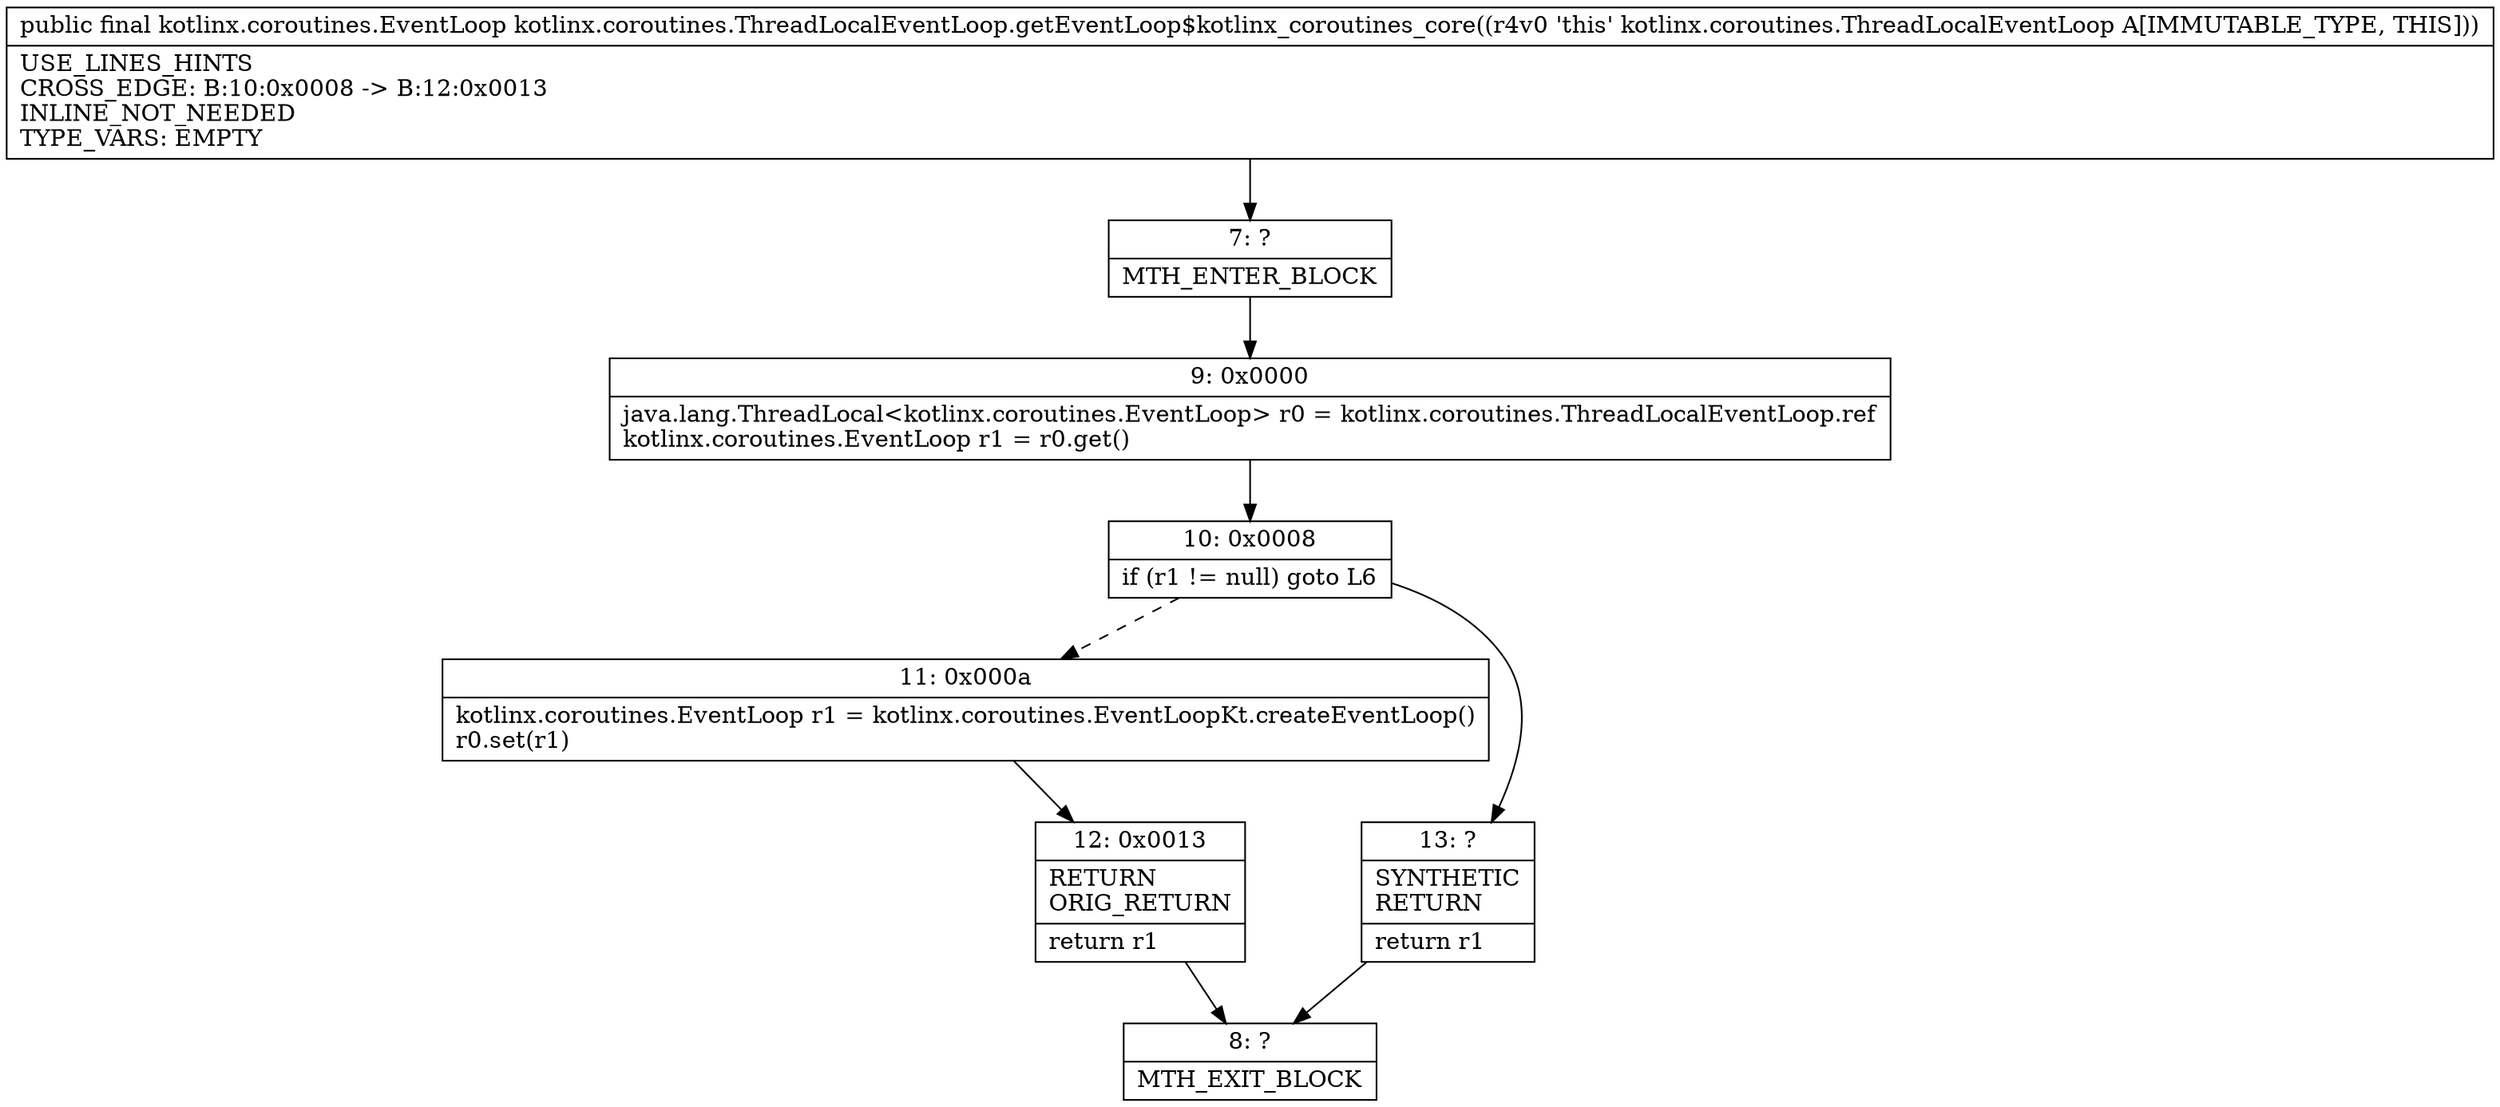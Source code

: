 digraph "CFG forkotlinx.coroutines.ThreadLocalEventLoop.getEventLoop$kotlinx_coroutines_core()Lkotlinx\/coroutines\/EventLoop;" {
Node_7 [shape=record,label="{7\:\ ?|MTH_ENTER_BLOCK\l}"];
Node_9 [shape=record,label="{9\:\ 0x0000|java.lang.ThreadLocal\<kotlinx.coroutines.EventLoop\> r0 = kotlinx.coroutines.ThreadLocalEventLoop.ref\lkotlinx.coroutines.EventLoop r1 = r0.get()\l}"];
Node_10 [shape=record,label="{10\:\ 0x0008|if (r1 != null) goto L6\l}"];
Node_11 [shape=record,label="{11\:\ 0x000a|kotlinx.coroutines.EventLoop r1 = kotlinx.coroutines.EventLoopKt.createEventLoop()\lr0.set(r1)\l}"];
Node_12 [shape=record,label="{12\:\ 0x0013|RETURN\lORIG_RETURN\l|return r1\l}"];
Node_8 [shape=record,label="{8\:\ ?|MTH_EXIT_BLOCK\l}"];
Node_13 [shape=record,label="{13\:\ ?|SYNTHETIC\lRETURN\l|return r1\l}"];
MethodNode[shape=record,label="{public final kotlinx.coroutines.EventLoop kotlinx.coroutines.ThreadLocalEventLoop.getEventLoop$kotlinx_coroutines_core((r4v0 'this' kotlinx.coroutines.ThreadLocalEventLoop A[IMMUTABLE_TYPE, THIS]))  | USE_LINES_HINTS\lCROSS_EDGE: B:10:0x0008 \-\> B:12:0x0013\lINLINE_NOT_NEEDED\lTYPE_VARS: EMPTY\l}"];
MethodNode -> Node_7;Node_7 -> Node_9;
Node_9 -> Node_10;
Node_10 -> Node_11[style=dashed];
Node_10 -> Node_13;
Node_11 -> Node_12;
Node_12 -> Node_8;
Node_13 -> Node_8;
}

